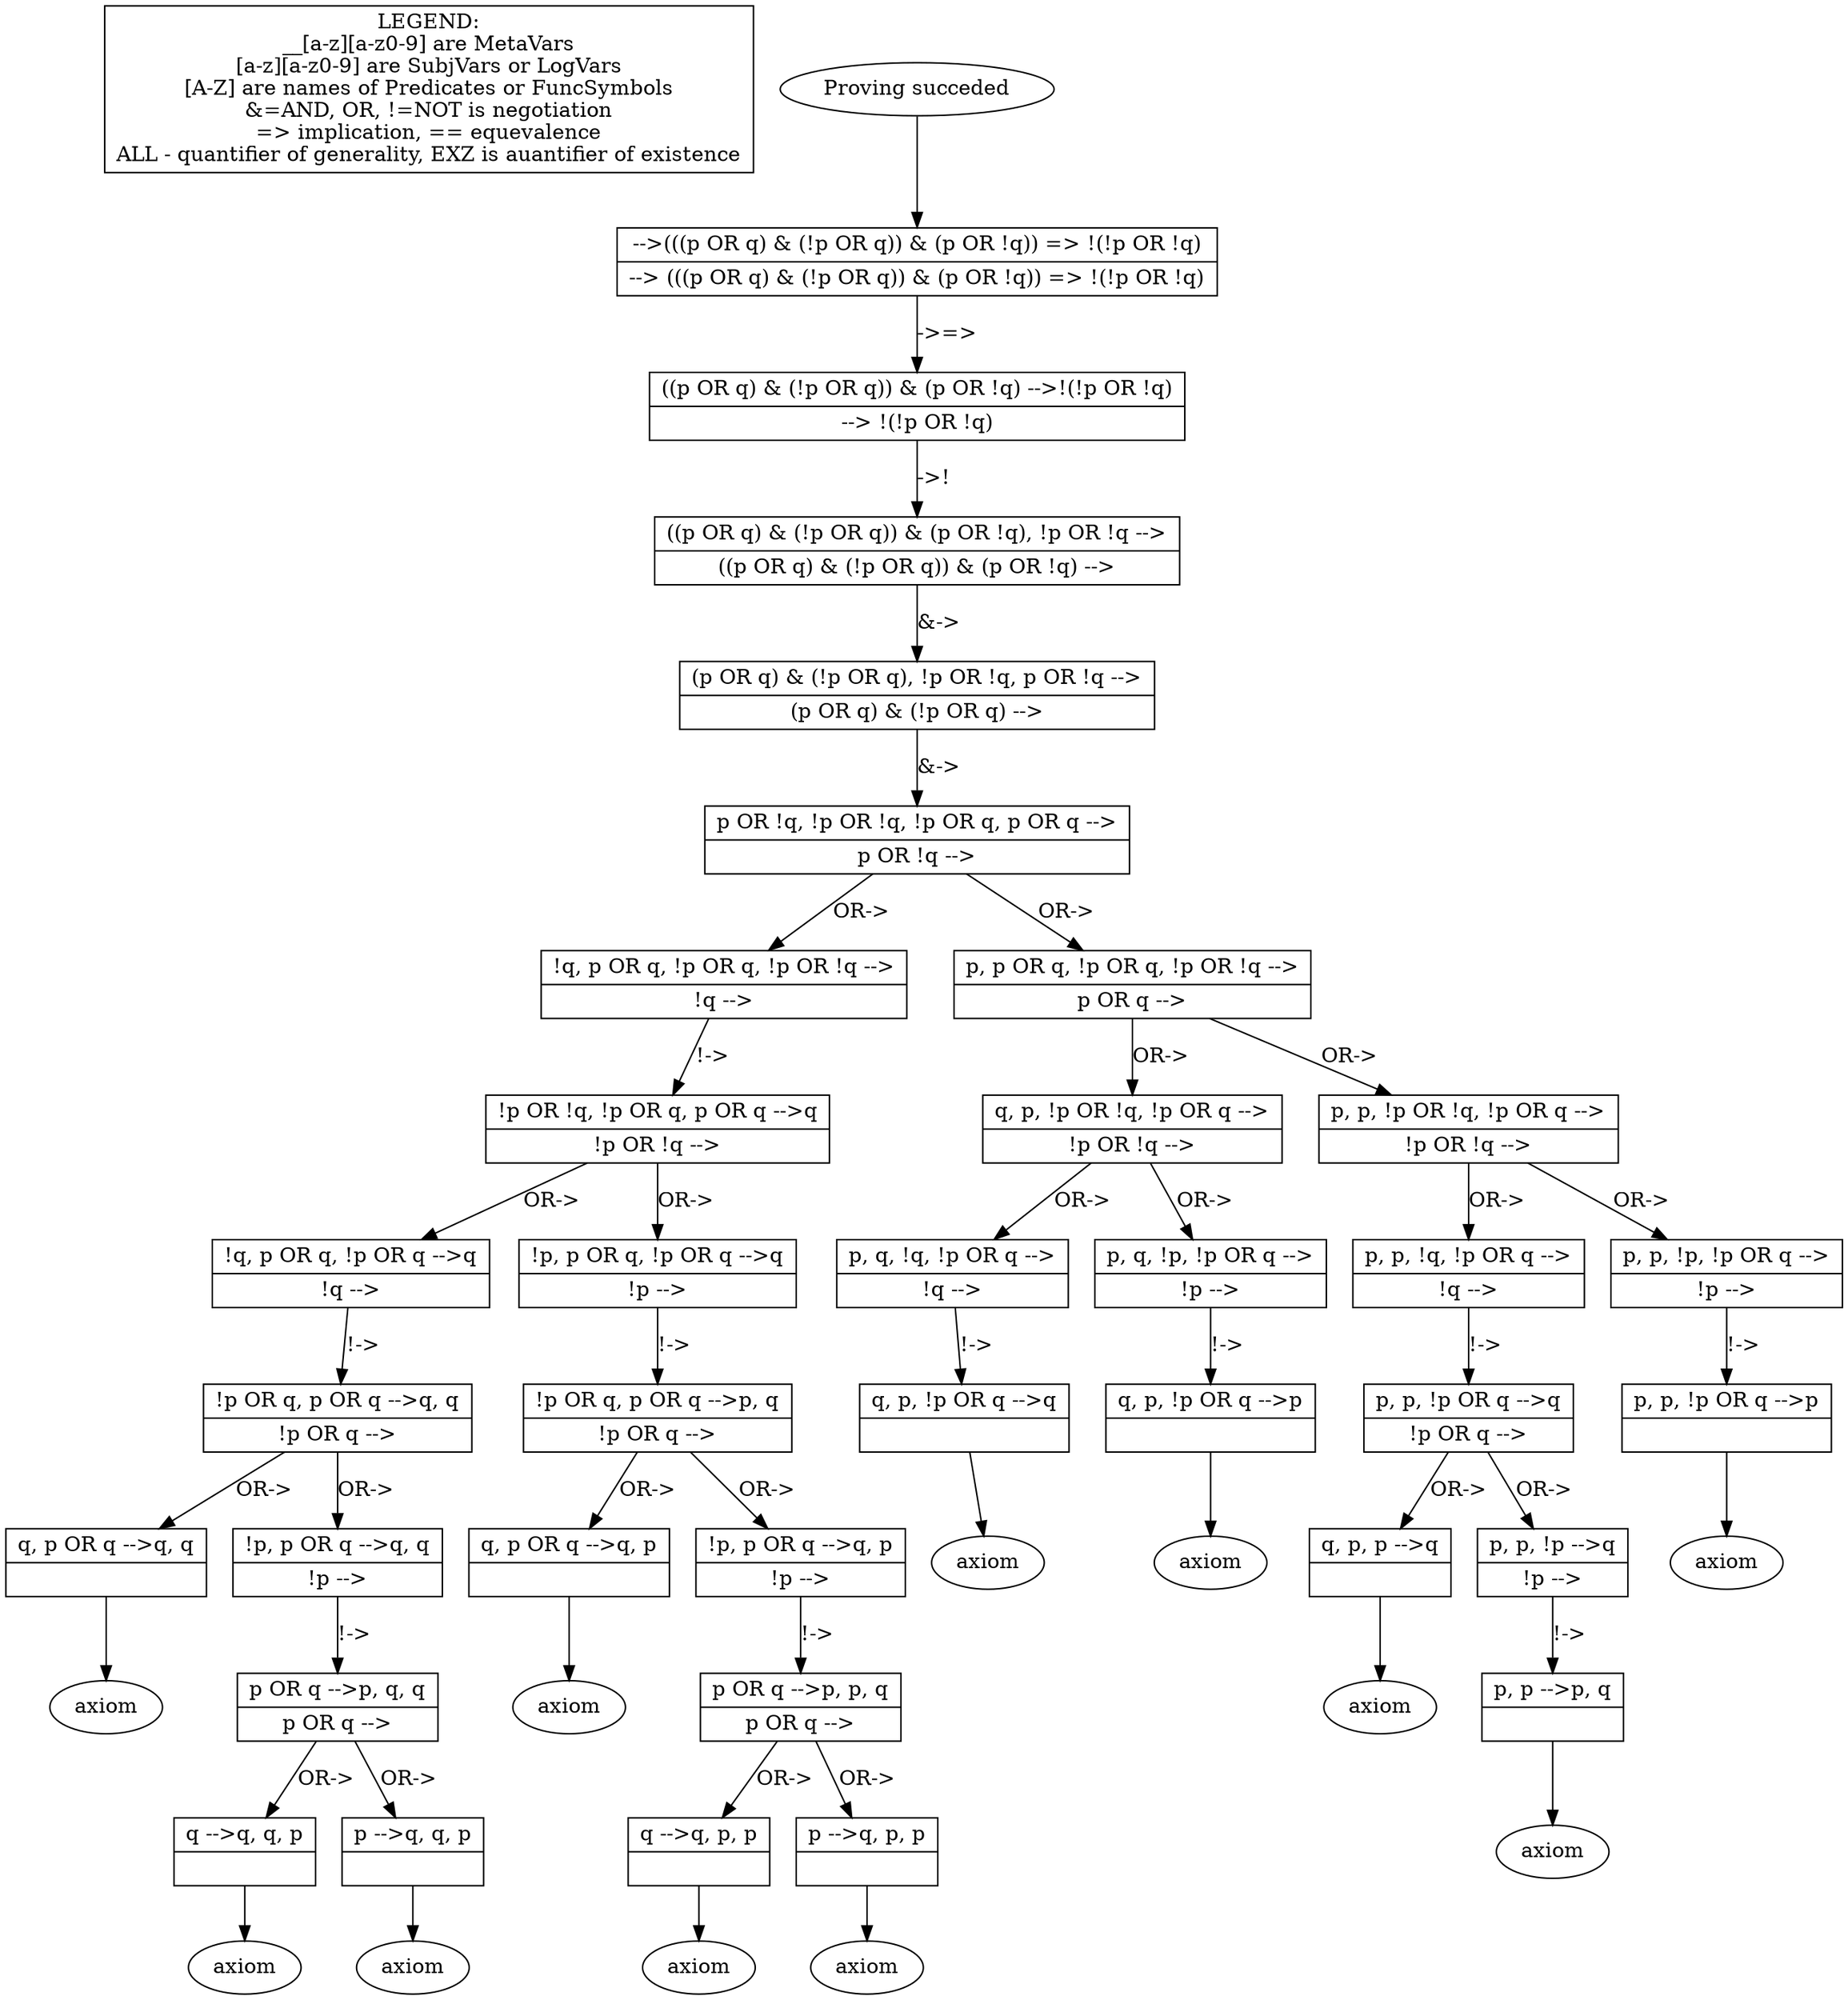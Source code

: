digraph X {
legend [shape=box,label="LEGEND:\n__[a-z][a-z0-9] are MetaVars\n[a-z][a-z0-9] are SubjVars or LogVars\n[A-Z] are names of Predicates or FuncSymbols\n&=AND, OR, !=NOT is negotiation\n=> implication, == equevalence\nALL - quantifier of generality, EXZ is auantifier of existence"];	46 [label="Proving succeded"]
	46 -> 0
	45 [label="axiom"]
	44 [label="axiom"]
	43 [shape=record,label="{<seq> q --\>q, q, p |<lastfip>  }"];
	43 -> 44 [label=""]
	42 [shape=record,label="{<seq> p --\>q, q, p |<lastfip>  }"];
	42 -> 45 [label=""]
	41 [label="axiom"]
	40 [label="axiom"]
	39 [shape=record,label="{<seq> q --\>q, p, p |<lastfip>  }"];
	39 -> 40 [label=""]
	38 [shape=record,label="{<seq> p --\>q, p, p |<lastfip>  }"];
	38 -> 41 [label=""]
	37 [label="axiom"]
	36 [shape=record,label="{<seq> p, p --\>p, q |<lastfip>  }"];
	36 -> 37 [label=""]
	35 [shape=record,label="{<seq> p OR q --\>p, p, q |<lastfip> p OR q --\> }"];
	35 -> 39 [label="OR->"]
	35 -> 38 [label="OR->"]
	34 [shape=record,label="{<seq> p OR q --\>p, q, q |<lastfip> p OR q --\> }"];
	34 -> 43 [label="OR->"]
	34 -> 42 [label="OR->"]
	33 [label="axiom"]
	32 [shape=record,label="{<seq> q, p OR q --\>q, q |<lastfip>  }"];
	32 -> 33 [label=""]
	31 [shape=record,label="{<seq> !p, p OR q --\>q, q |<lastfip> !p --\> }"];
	31 -> 34 [label="!->"]
	30 [label="axiom"]
	29 [shape=record,label="{<seq> q, p OR q --\>q, p |<lastfip>  }"];
	29 -> 30 [label=""]
	28 [shape=record,label="{<seq> !p, p OR q --\>q, p |<lastfip> !p --\> }"];
	28 -> 35 [label="!->"]
	27 [label="axiom"]
	26 [shape=record,label="{<seq> q, p, p --\>q |<lastfip>  }"];
	26 -> 27 [label=""]
	25 [shape=record,label="{<seq> p, p, !p --\>q |<lastfip> !p --\> }"];
	25 -> 36 [label="!->"]
	24 [label="axiom"]
	23 [shape=record,label="{<seq> q, p, !p OR q --\>p |<lastfip>  }"];
	23 -> 24 [label=""]
	22 [label="axiom"]
	21 [shape=record,label="{<seq> q, p, !p OR q --\>q |<lastfip>  }"];
	21 -> 22 [label=""]
	20 [label="axiom"]
	19 [shape=record,label="{<seq> p, p, !p OR q --\>p |<lastfip>  }"];
	19 -> 20 [label=""]
	18 [shape=record,label="{<seq> p, p, !p OR q --\>q |<lastfip> !p OR q --\> }"];
	18 -> 26 [label="OR->"]
	18 -> 25 [label="OR->"]
	17 [shape=record,label="{<seq> !p OR q, p OR q --\>p, q |<lastfip> !p OR q --\> }"];
	17 -> 29 [label="OR->"]
	17 -> 28 [label="OR->"]
	16 [shape=record,label="{<seq> !p OR q, p OR q --\>q, q |<lastfip> !p OR q --\> }"];
	16 -> 32 [label="OR->"]
	16 -> 31 [label="OR->"]
	15 [shape=record,label="{<seq> !q, p OR q, !p OR q --\>q |<lastfip> !q --\> }"];
	15 -> 16 [label="!->"]
	14 [shape=record,label="{<seq> !p, p OR q, !p OR q --\>q |<lastfip> !p --\> }"];
	14 -> 17 [label="!->"]
	13 [shape=record,label="{<seq> p, p, !q, !p OR q --\> |<lastfip> !q --\> }"];
	13 -> 18 [label="!->"]
	12 [shape=record,label="{<seq> p, p, !p, !p OR q --\> |<lastfip> !p --\> }"];
	12 -> 19 [label="!->"]
	11 [shape=record,label="{<seq> p, q, !q, !p OR q --\> |<lastfip> !q --\> }"];
	11 -> 21 [label="!->"]
	10 [shape=record,label="{<seq> p, q, !p, !p OR q --\> |<lastfip> !p --\> }"];
	10 -> 23 [label="!->"]
	9 [shape=record,label="{<seq> q, p, !p OR !q, !p OR q --\> |<lastfip> !p OR !q --\> }"];
	9 -> 11 [label="OR->"]
	9 -> 10 [label="OR->"]
	8 [shape=record,label="{<seq> p, p, !p OR !q, !p OR q --\> |<lastfip> !p OR !q --\> }"];
	8 -> 13 [label="OR->"]
	8 -> 12 [label="OR->"]
	7 [shape=record,label="{<seq> !p OR !q, !p OR q, p OR q --\>q |<lastfip> !p OR !q --\> }"];
	7 -> 15 [label="OR->"]
	7 -> 14 [label="OR->"]
	6 [shape=record,label="{<seq> !q, p OR q, !p OR q, !p OR !q --\> |<lastfip> !q --\> }"];
	6 -> 7 [label="!->"]
	5 [shape=record,label="{<seq> p, p OR q, !p OR q, !p OR !q --\> |<lastfip> p OR q --\> }"];
	5 -> 9 [label="OR->"]
	5 -> 8 [label="OR->"]
	4 [shape=record,label="{<seq> p OR !q, !p OR !q, !p OR q, p OR q --\> |<lastfip> p OR !q --\> }"];
	4 -> 6 [label="OR->"]
	4 -> 5 [label="OR->"]
	3 [shape=record,label="{<seq> (p OR q) & (!p OR q), !p OR !q, p OR !q --\> |<lastfip> (p OR q) & (!p OR q) --\> }"];
	3 -> 4 [label="&->"]
	2 [shape=record,label="{<seq> ((p OR q) & (!p OR q)) & (p OR !q), !p OR !q --\> |<lastfip> ((p OR q) & (!p OR q)) & (p OR !q) --\> }"];
	2 -> 3 [label="&->"]
	1 [shape=record,label="{<seq> ((p OR q) & (!p OR q)) & (p OR !q) --\>!(!p OR !q) |<lastfip> --\> !(!p OR !q) }"];
	1 -> 2 [label="->!"]
	0 [shape=record,label="{<seq>  --\>(((p OR q) & (!p OR q)) & (p OR !q)) =\> !(!p OR !q) |<lastfip> --\> (((p OR q) & (!p OR q)) & (p OR !q)) =\> !(!p OR !q) }"];
	0 -> 1 [label="->=>"]
}
